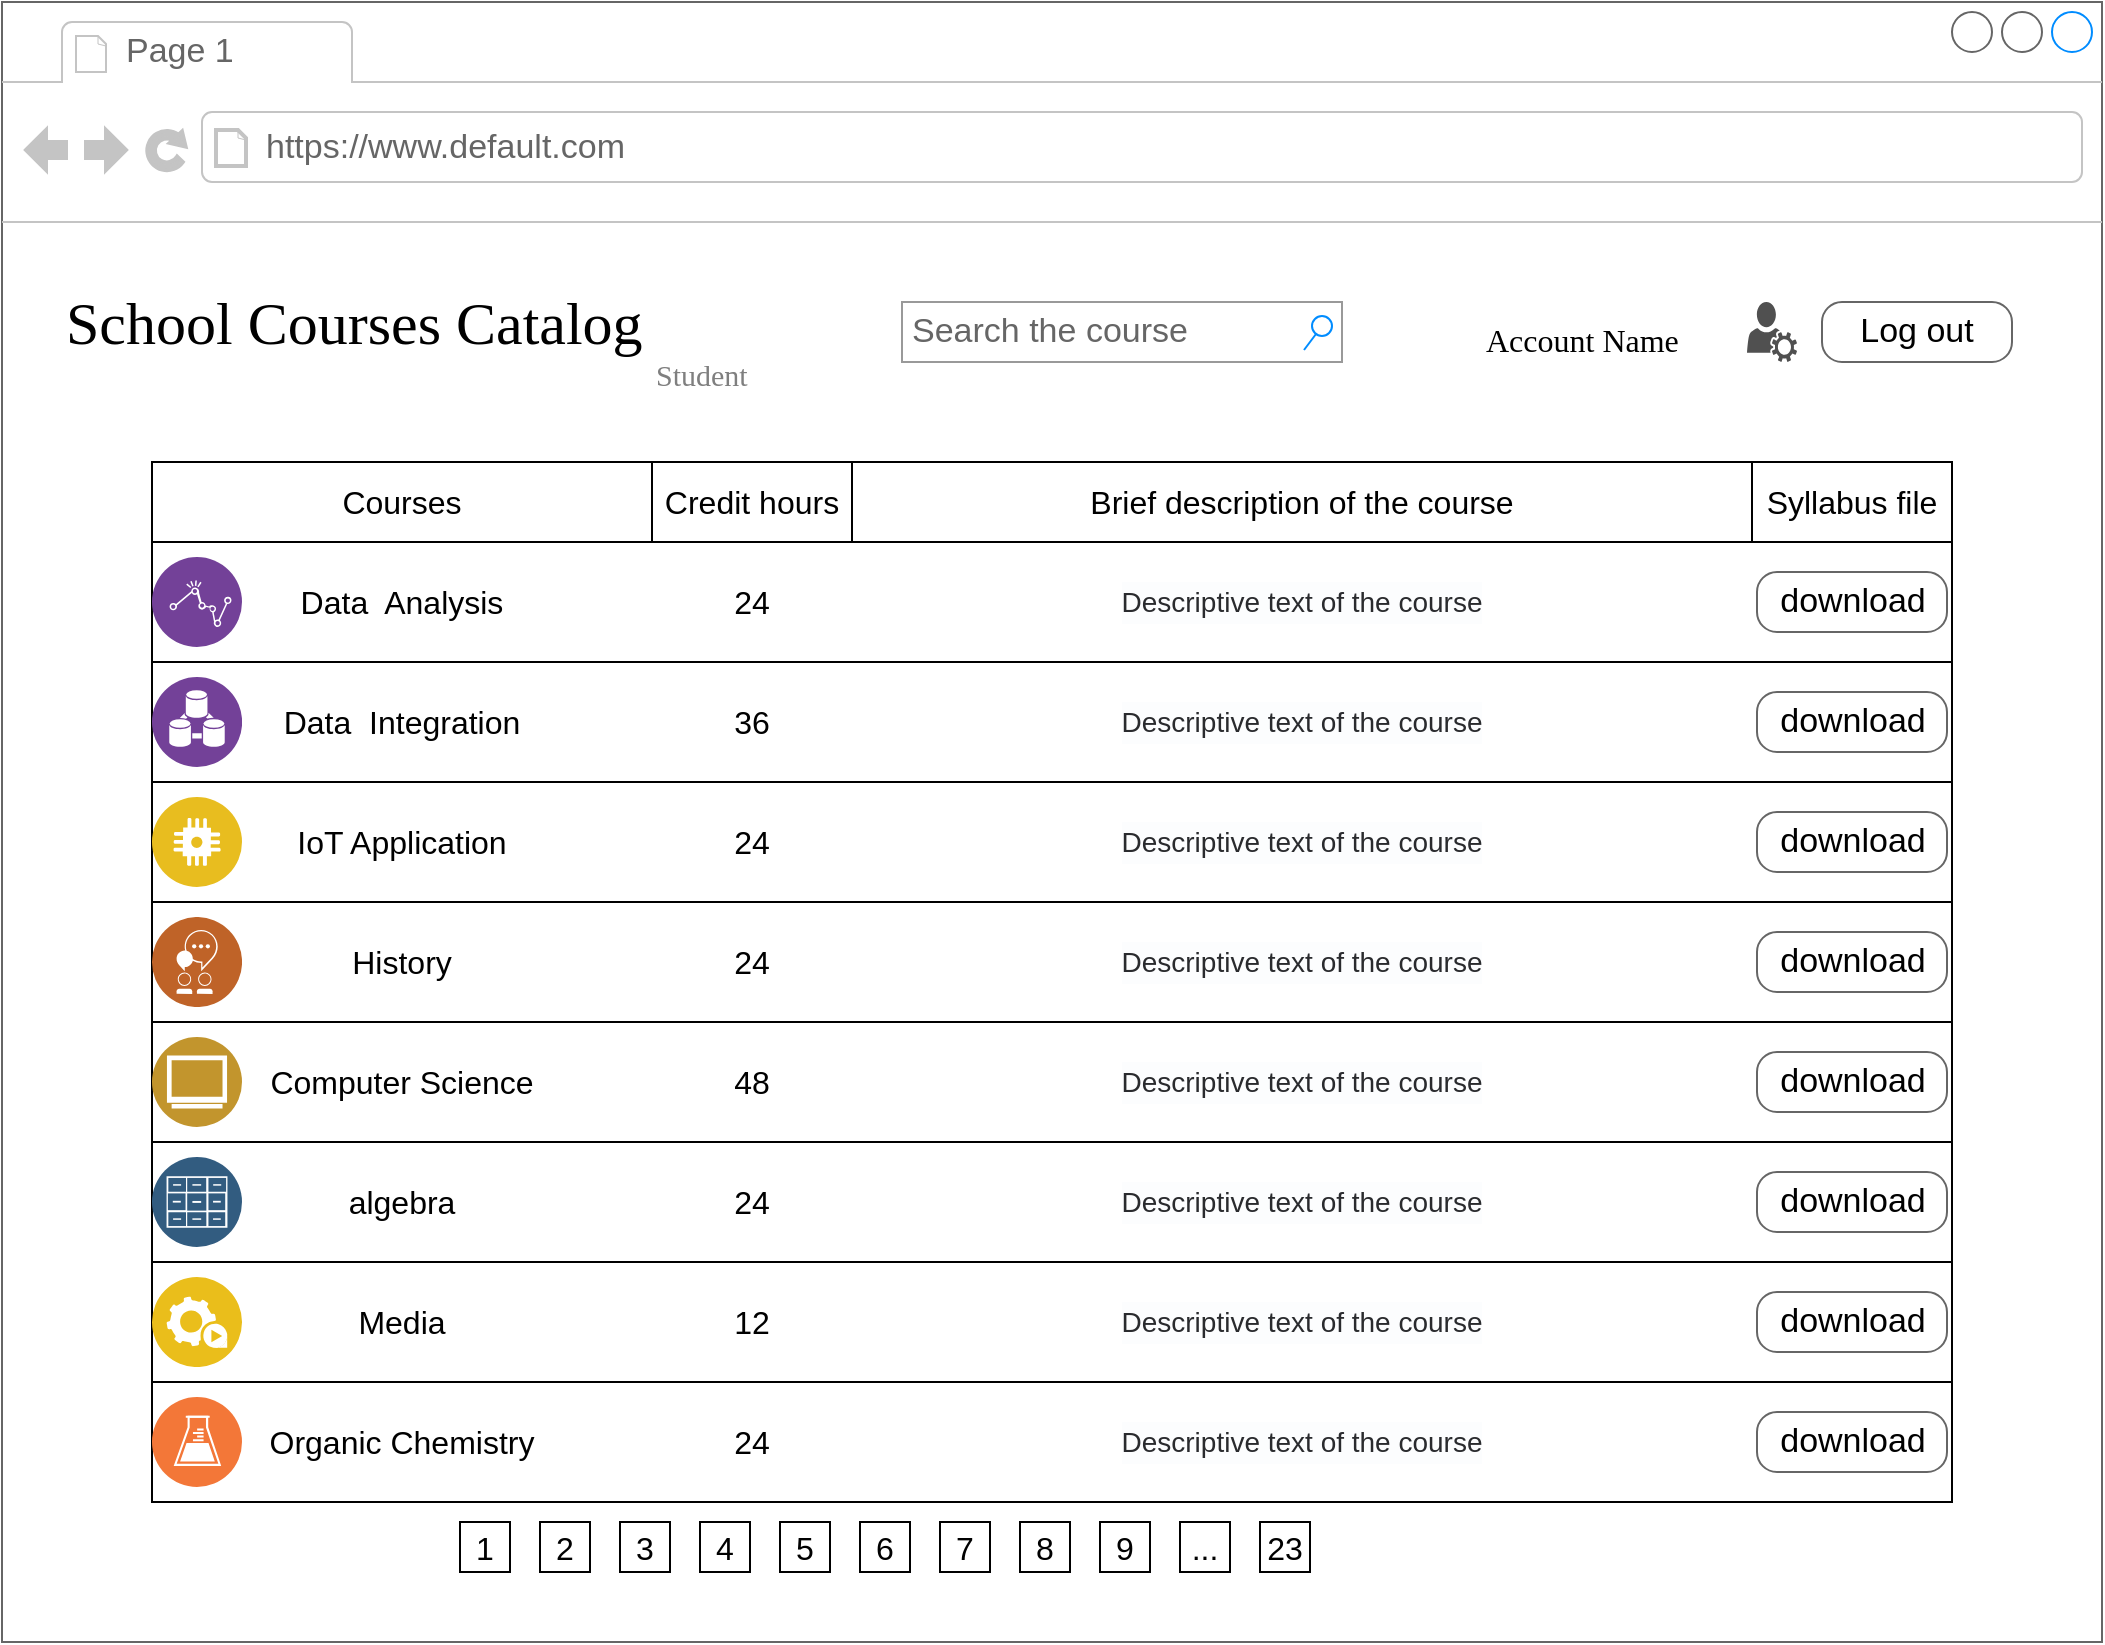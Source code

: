 <mxfile version="17.2.4" type="device"><diagram name="Page-1" id="2cc2dc42-3aac-f2a9-1cec-7a8b7cbee084"><mxGraphModel dx="2863" dy="1778" grid="1" gridSize="10" guides="1" tooltips="1" connect="1" arrows="1" fold="1" page="1" pageScale="1" pageWidth="1100" pageHeight="850" background="#ffffff" math="0" shadow="0"><root><mxCell id="0"/><mxCell id="1" parent="0"/><mxCell id="7026571954dc6520-1" value="" style="strokeWidth=1;shadow=0;dashed=0;align=center;html=1;shape=mxgraph.mockup.containers.browserWindow;rSize=0;strokeColor=#666666;mainText=,;recursiveResize=0;rounded=0;labelBackgroundColor=none;fontFamily=Verdana;fontSize=12;fontStyle=1" parent="1" vertex="1"><mxGeometry x="-250" y="-160" width="1050" height="820" as="geometry"/></mxCell><mxCell id="7026571954dc6520-2" value="Page 1" style="strokeWidth=1;shadow=0;dashed=0;align=center;html=1;shape=mxgraph.mockup.containers.anchor;fontSize=17;fontColor=#666666;align=left;" parent="7026571954dc6520-1" vertex="1"><mxGeometry x="60" y="12" width="110" height="26" as="geometry"/></mxCell><mxCell id="7026571954dc6520-3" value="https://www.default.com" style="strokeWidth=1;shadow=0;dashed=0;align=center;html=1;shape=mxgraph.mockup.containers.anchor;rSize=0;fontSize=17;fontColor=#666666;align=left;" parent="7026571954dc6520-1" vertex="1"><mxGeometry x="130" y="60" width="250" height="26" as="geometry"/></mxCell><mxCell id="7026571954dc6520-4" value="School Courses Catalog" style="text;html=1;points=[];align=left;verticalAlign=top;spacingTop=-4;fontSize=30;fontFamily=Verdana" parent="7026571954dc6520-1" vertex="1"><mxGeometry x="30" y="140" width="340" height="50" as="geometry"/></mxCell><mxCell id="7026571954dc6520-14" value="Search the course" style="strokeWidth=1;shadow=0;dashed=0;align=center;html=1;shape=mxgraph.mockup.forms.searchBox;strokeColor=#999999;mainText=;strokeColor2=#008cff;fontColor=#666666;fontSize=17;align=left;spacingLeft=3;rounded=0;labelBackgroundColor=none;" parent="7026571954dc6520-1" vertex="1"><mxGeometry x="450" y="150" width="220" height="30" as="geometry"/></mxCell><mxCell id="7026571954dc6520-32" value="&lt;font color=&quot;#7F7F7F&quot;&gt;Student&lt;/font&gt;" style="text;html=1;points=[];align=left;verticalAlign=top;spacingTop=-4;fontSize=15;fontFamily=Verdana" parent="7026571954dc6520-1" vertex="1"><mxGeometry x="325" y="175" width="170" height="30" as="geometry"/></mxCell><mxCell id="R5DwCrT8OIlusmbqsXPF-1" value="" style="sketch=0;pointerEvents=1;shadow=0;dashed=0;html=1;strokeColor=none;fillColor=#505050;labelPosition=center;verticalLabelPosition=bottom;verticalAlign=top;outlineConnect=0;align=center;shape=mxgraph.office.users.user_services;" vertex="1" parent="7026571954dc6520-1"><mxGeometry x="872.5" y="150" width="25" height="30" as="geometry"/></mxCell><mxCell id="R5DwCrT8OIlusmbqsXPF-2" value="Log out" style="strokeWidth=1;shadow=0;dashed=0;align=center;html=1;shape=mxgraph.mockup.buttons.button;strokeColor=#666666;mainText=;buttonStyle=round;fontSize=17;fontStyle=0;fillColor=none;whiteSpace=wrap;rounded=0;labelBackgroundColor=none;" vertex="1" parent="7026571954dc6520-1"><mxGeometry x="910" y="150" width="95" height="30" as="geometry"/></mxCell><mxCell id="7026571954dc6520-6" value="&lt;p style=&quot;line-height: 0.3&quot; align=&quot;left&quot;&gt;&lt;font style=&quot;font-size: 16px ; line-height: 0&quot;&gt;Account Name&lt;/font&gt;&lt;/p&gt;" style="text;html=1;points=[];align=left;verticalAlign=top;spacingTop=-4;fontSize=15;fontFamily=Verdana" parent="7026571954dc6520-1" vertex="1"><mxGeometry x="740" y="150" width="170" height="30" as="geometry"/></mxCell><mxCell id="R5DwCrT8OIlusmbqsXPF-17" value="" style="rounded=0;whiteSpace=wrap;html=1;fontSize=16;fontColor=#7F7F7F;" vertex="1" parent="7026571954dc6520-1"><mxGeometry x="75" y="230" width="900" height="40" as="geometry"/></mxCell><mxCell id="R5DwCrT8OIlusmbqsXPF-21" value="Credit hours" style="text;html=1;strokeColor=default;fillColor=none;align=center;verticalAlign=middle;whiteSpace=wrap;rounded=0;fontSize=16;fontColor=#000000;" vertex="1" parent="7026571954dc6520-1"><mxGeometry x="325" y="230" width="100" height="40" as="geometry"/></mxCell><mxCell id="R5DwCrT8OIlusmbqsXPF-22" value="Courses" style="text;html=1;strokeColor=default;fillColor=none;align=center;verticalAlign=middle;whiteSpace=wrap;rounded=0;fontSize=16;fontColor=#000000;" vertex="1" parent="7026571954dc6520-1"><mxGeometry x="75" y="230" width="250" height="40" as="geometry"/></mxCell><mxCell id="R5DwCrT8OIlusmbqsXPF-25" value="Syllabus file" style="text;html=1;align=center;verticalAlign=middle;whiteSpace=wrap;rounded=0;fontSize=16;strokeColor=default;" vertex="1" parent="7026571954dc6520-1"><mxGeometry x="875" y="230" width="100" height="40" as="geometry"/></mxCell><mxCell id="R5DwCrT8OIlusmbqsXPF-23" value="Brief description of the course" style="text;html=1;strokeColor=default;fillColor=none;align=center;verticalAlign=middle;whiteSpace=wrap;rounded=0;fontSize=16;fontColor=#000000;" vertex="1" parent="7026571954dc6520-1"><mxGeometry x="425" y="230" width="450" height="40" as="geometry"/></mxCell><mxCell id="R5DwCrT8OIlusmbqsXPF-31" value="" style="group" vertex="1" connectable="0" parent="7026571954dc6520-1"><mxGeometry x="75" y="270" width="900" height="60" as="geometry"/></mxCell><mxCell id="R5DwCrT8OIlusmbqsXPF-26" value="" style="rounded=0;whiteSpace=wrap;html=1;fontSize=16;fontColor=#000000;strokeColor=default;" vertex="1" parent="R5DwCrT8OIlusmbqsXPF-31"><mxGeometry width="900" height="60" as="geometry"/></mxCell><mxCell id="R5DwCrT8OIlusmbqsXPF-20" value="Data&amp;nbsp; Analysis" style="text;html=1;strokeColor=none;fillColor=none;align=center;verticalAlign=middle;whiteSpace=wrap;rounded=0;fontSize=16;fontColor=#000000;" vertex="1" parent="R5DwCrT8OIlusmbqsXPF-31"><mxGeometry x="10" y="15" width="230" height="30" as="geometry"/></mxCell><mxCell id="R5DwCrT8OIlusmbqsXPF-18" value="" style="aspect=fixed;perimeter=ellipsePerimeter;html=1;align=center;shadow=0;dashed=0;fontColor=#4277BB;labelBackgroundColor=#ffffff;fontSize=12;spacingTop=3;image;image=img/lib/ibm/analytics/analytics.svg;" vertex="1" parent="R5DwCrT8OIlusmbqsXPF-31"><mxGeometry y="7.5" width="45" height="45" as="geometry"/></mxCell><mxCell id="R5DwCrT8OIlusmbqsXPF-24" value="download" style="strokeWidth=1;shadow=0;dashed=0;align=center;html=1;shape=mxgraph.mockup.buttons.button;strokeColor=#666666;mainText=;buttonStyle=round;fontSize=17;fontStyle=0;fillColor=none;whiteSpace=wrap;rounded=0;labelBackgroundColor=none;" vertex="1" parent="R5DwCrT8OIlusmbqsXPF-31"><mxGeometry x="802.5" y="15" width="95" height="30" as="geometry"/></mxCell><mxCell id="R5DwCrT8OIlusmbqsXPF-27" value="24" style="text;html=1;strokeColor=none;fillColor=none;align=center;verticalAlign=middle;whiteSpace=wrap;rounded=0;fontSize=16;fontColor=#000000;" vertex="1" parent="R5DwCrT8OIlusmbqsXPF-31"><mxGeometry x="275" y="15" width="50" height="30" as="geometry"/></mxCell><mxCell id="R5DwCrT8OIlusmbqsXPF-28" value="&lt;ul style=&quot;box-sizing: border-box ; margin: 0px ; padding: 0px ; color: rgb(42 , 43 , 46) ; font-family: &amp;#34;pingfang sc&amp;#34; , &amp;#34;segoe ui&amp;#34; , &amp;#34;arial&amp;#34; , &amp;#34;microsoft yahei&amp;#34; , , , &amp;#34;malgun gothic&amp;#34; , sans-serif ; font-size: 14px ; font-style: normal ; font-weight: 400 ; letter-spacing: normal ; text-indent: 0px ; text-transform: none ; word-spacing: 0px ; background-color: rgb(252 , 253 , 254)&quot;&gt;&lt;li style=&quot;box-sizing: border-box ; margin: 0px ; padding: 0px ; list-style: none&quot;&gt;&lt;p class=&quot;src grammarSection&quot; style=&quot;box-sizing: border-box ; margin: 0px 0px 2px ; padding: 0px ; line-height: 21px ; display: inline ; font-style: normal ; font-weight: 400&quot;&gt;Descriptive text of the course&lt;/p&gt;&lt;/li&gt;&lt;/ul&gt;" style="text;html=1;strokeColor=none;fillColor=none;align=center;verticalAlign=middle;whiteSpace=wrap;rounded=0;fontSize=16;fontColor=#000000;" vertex="1" parent="R5DwCrT8OIlusmbqsXPF-31"><mxGeometry x="450" y="15" width="250" height="30" as="geometry"/></mxCell><mxCell id="R5DwCrT8OIlusmbqsXPF-32" value="" style="group" vertex="1" connectable="0" parent="7026571954dc6520-1"><mxGeometry x="75" y="330" width="900" height="60" as="geometry"/></mxCell><mxCell id="R5DwCrT8OIlusmbqsXPF-33" value="" style="rounded=0;whiteSpace=wrap;html=1;fontSize=16;fontColor=#000000;strokeColor=default;" vertex="1" parent="R5DwCrT8OIlusmbqsXPF-32"><mxGeometry width="900" height="60" as="geometry"/></mxCell><mxCell id="R5DwCrT8OIlusmbqsXPF-34" value="Data&amp;nbsp; Integration" style="text;html=1;strokeColor=none;fillColor=none;align=center;verticalAlign=middle;whiteSpace=wrap;rounded=0;fontSize=16;fontColor=#000000;" vertex="1" parent="R5DwCrT8OIlusmbqsXPF-32"><mxGeometry x="10" y="15" width="230" height="30" as="geometry"/></mxCell><mxCell id="R5DwCrT8OIlusmbqsXPF-36" value="download" style="strokeWidth=1;shadow=0;dashed=0;align=center;html=1;shape=mxgraph.mockup.buttons.button;strokeColor=#666666;mainText=;buttonStyle=round;fontSize=17;fontStyle=0;fillColor=none;whiteSpace=wrap;rounded=0;labelBackgroundColor=none;" vertex="1" parent="R5DwCrT8OIlusmbqsXPF-32"><mxGeometry x="802.5" y="15" width="95" height="30" as="geometry"/></mxCell><mxCell id="R5DwCrT8OIlusmbqsXPF-37" value="36" style="text;html=1;strokeColor=none;fillColor=none;align=center;verticalAlign=middle;whiteSpace=wrap;rounded=0;fontSize=16;fontColor=#000000;" vertex="1" parent="R5DwCrT8OIlusmbqsXPF-32"><mxGeometry x="275" y="15" width="50" height="30" as="geometry"/></mxCell><mxCell id="R5DwCrT8OIlusmbqsXPF-38" value="&lt;ul style=&quot;box-sizing: border-box ; margin: 0px ; padding: 0px ; color: rgb(42 , 43 , 46) ; font-family: &amp;#34;pingfang sc&amp;#34; , &amp;#34;segoe ui&amp;#34; , &amp;#34;arial&amp;#34; , &amp;#34;microsoft yahei&amp;#34; , , , &amp;#34;malgun gothic&amp;#34; , sans-serif ; font-size: 14px ; font-style: normal ; font-weight: 400 ; letter-spacing: normal ; text-indent: 0px ; text-transform: none ; word-spacing: 0px ; background-color: rgb(252 , 253 , 254)&quot;&gt;&lt;li style=&quot;box-sizing: border-box ; margin: 0px ; padding: 0px ; list-style: none&quot;&gt;&lt;p class=&quot;src grammarSection&quot; style=&quot;box-sizing: border-box ; margin: 0px 0px 2px ; padding: 0px ; line-height: 21px ; display: inline ; font-style: normal ; font-weight: 400&quot;&gt;Descriptive text of the course&lt;/p&gt;&lt;/li&gt;&lt;/ul&gt;" style="text;html=1;strokeColor=none;fillColor=none;align=center;verticalAlign=middle;whiteSpace=wrap;rounded=0;fontSize=16;fontColor=#000000;" vertex="1" parent="R5DwCrT8OIlusmbqsXPF-32"><mxGeometry x="450" y="15" width="250" height="30" as="geometry"/></mxCell><mxCell id="R5DwCrT8OIlusmbqsXPF-89" value="" style="aspect=fixed;perimeter=ellipsePerimeter;html=1;align=center;shadow=0;dashed=0;fontColor=#4277BB;labelBackgroundColor=#ffffff;fontSize=12;spacingTop=3;image;image=img/lib/ibm/analytics/data_integration.svg;strokeColor=default;" vertex="1" parent="R5DwCrT8OIlusmbqsXPF-32"><mxGeometry y="7.5" width="45" height="45" as="geometry"/></mxCell><mxCell id="R5DwCrT8OIlusmbqsXPF-47" value="" style="group" vertex="1" connectable="0" parent="7026571954dc6520-1"><mxGeometry x="75" y="390" width="900" height="60" as="geometry"/></mxCell><mxCell id="R5DwCrT8OIlusmbqsXPF-48" value="" style="rounded=0;whiteSpace=wrap;html=1;fontSize=16;fontColor=#000000;strokeColor=default;" vertex="1" parent="R5DwCrT8OIlusmbqsXPF-47"><mxGeometry width="900" height="60" as="geometry"/></mxCell><mxCell id="R5DwCrT8OIlusmbqsXPF-49" value="IoT Application" style="text;html=1;strokeColor=none;fillColor=none;align=center;verticalAlign=middle;whiteSpace=wrap;rounded=0;fontSize=16;fontColor=#000000;" vertex="1" parent="R5DwCrT8OIlusmbqsXPF-47"><mxGeometry x="10" y="15" width="230" height="30" as="geometry"/></mxCell><mxCell id="R5DwCrT8OIlusmbqsXPF-51" value="download" style="strokeWidth=1;shadow=0;dashed=0;align=center;html=1;shape=mxgraph.mockup.buttons.button;strokeColor=#666666;mainText=;buttonStyle=round;fontSize=17;fontStyle=0;fillColor=none;whiteSpace=wrap;rounded=0;labelBackgroundColor=none;" vertex="1" parent="R5DwCrT8OIlusmbqsXPF-47"><mxGeometry x="802.5" y="15" width="95" height="30" as="geometry"/></mxCell><mxCell id="R5DwCrT8OIlusmbqsXPF-52" value="24" style="text;html=1;strokeColor=none;fillColor=none;align=center;verticalAlign=middle;whiteSpace=wrap;rounded=0;fontSize=16;fontColor=#000000;" vertex="1" parent="R5DwCrT8OIlusmbqsXPF-47"><mxGeometry x="275" y="15" width="50" height="30" as="geometry"/></mxCell><mxCell id="R5DwCrT8OIlusmbqsXPF-53" value="&lt;ul style=&quot;box-sizing: border-box ; margin: 0px ; padding: 0px ; color: rgb(42 , 43 , 46) ; font-family: &amp;#34;pingfang sc&amp;#34; , &amp;#34;segoe ui&amp;#34; , &amp;#34;arial&amp;#34; , &amp;#34;microsoft yahei&amp;#34; , , , &amp;#34;malgun gothic&amp;#34; , sans-serif ; font-size: 14px ; font-style: normal ; font-weight: 400 ; letter-spacing: normal ; text-indent: 0px ; text-transform: none ; word-spacing: 0px ; background-color: rgb(252 , 253 , 254)&quot;&gt;&lt;li style=&quot;box-sizing: border-box ; margin: 0px ; padding: 0px ; list-style: none&quot;&gt;&lt;p class=&quot;src grammarSection&quot; style=&quot;box-sizing: border-box ; margin: 0px 0px 2px ; padding: 0px ; line-height: 21px ; display: inline ; font-style: normal ; font-weight: 400&quot;&gt;Descriptive text of the course&lt;/p&gt;&lt;/li&gt;&lt;/ul&gt;" style="text;html=1;strokeColor=none;fillColor=none;align=center;verticalAlign=middle;whiteSpace=wrap;rounded=0;fontSize=16;fontColor=#000000;" vertex="1" parent="R5DwCrT8OIlusmbqsXPF-47"><mxGeometry x="450" y="15" width="250" height="30" as="geometry"/></mxCell><mxCell id="R5DwCrT8OIlusmbqsXPF-91" value="" style="aspect=fixed;perimeter=ellipsePerimeter;html=1;align=center;shadow=0;dashed=0;fontColor=#4277BB;labelBackgroundColor=#ffffff;fontSize=12;spacingTop=3;image;image=img/lib/ibm/applications/iot_application.svg;strokeColor=default;" vertex="1" parent="R5DwCrT8OIlusmbqsXPF-47"><mxGeometry y="7.5" width="45" height="45" as="geometry"/></mxCell><mxCell id="R5DwCrT8OIlusmbqsXPF-54" value="" style="group" vertex="1" connectable="0" parent="7026571954dc6520-1"><mxGeometry x="75" y="450" width="900" height="60" as="geometry"/></mxCell><mxCell id="R5DwCrT8OIlusmbqsXPF-55" value="" style="rounded=0;whiteSpace=wrap;html=1;fontSize=16;fontColor=#000000;strokeColor=default;" vertex="1" parent="R5DwCrT8OIlusmbqsXPF-54"><mxGeometry width="900" height="60" as="geometry"/></mxCell><mxCell id="R5DwCrT8OIlusmbqsXPF-56" value="History" style="text;html=1;strokeColor=none;fillColor=none;align=center;verticalAlign=middle;whiteSpace=wrap;rounded=0;fontSize=16;fontColor=#000000;" vertex="1" parent="R5DwCrT8OIlusmbqsXPF-54"><mxGeometry x="10" y="15" width="230" height="30" as="geometry"/></mxCell><mxCell id="R5DwCrT8OIlusmbqsXPF-58" value="download" style="strokeWidth=1;shadow=0;dashed=0;align=center;html=1;shape=mxgraph.mockup.buttons.button;strokeColor=#666666;mainText=;buttonStyle=round;fontSize=17;fontStyle=0;fillColor=none;whiteSpace=wrap;rounded=0;labelBackgroundColor=none;" vertex="1" parent="R5DwCrT8OIlusmbqsXPF-54"><mxGeometry x="802.5" y="15" width="95" height="30" as="geometry"/></mxCell><mxCell id="R5DwCrT8OIlusmbqsXPF-59" value="24" style="text;html=1;strokeColor=none;fillColor=none;align=center;verticalAlign=middle;whiteSpace=wrap;rounded=0;fontSize=16;fontColor=#000000;" vertex="1" parent="R5DwCrT8OIlusmbqsXPF-54"><mxGeometry x="275" y="15" width="50" height="30" as="geometry"/></mxCell><mxCell id="R5DwCrT8OIlusmbqsXPF-60" value="&lt;ul style=&quot;box-sizing: border-box ; margin: 0px ; padding: 0px ; color: rgb(42 , 43 , 46) ; font-family: &amp;#34;pingfang sc&amp;#34; , &amp;#34;segoe ui&amp;#34; , &amp;#34;arial&amp;#34; , &amp;#34;microsoft yahei&amp;#34; , , , &amp;#34;malgun gothic&amp;#34; , sans-serif ; font-size: 14px ; font-style: normal ; font-weight: 400 ; letter-spacing: normal ; text-indent: 0px ; text-transform: none ; word-spacing: 0px ; background-color: rgb(252 , 253 , 254)&quot;&gt;&lt;li style=&quot;box-sizing: border-box ; margin: 0px ; padding: 0px ; list-style: none&quot;&gt;&lt;p class=&quot;src grammarSection&quot; style=&quot;box-sizing: border-box ; margin: 0px 0px 2px ; padding: 0px ; line-height: 21px ; display: inline ; font-style: normal ; font-weight: 400&quot;&gt;Descriptive text of the course&lt;/p&gt;&lt;/li&gt;&lt;/ul&gt;" style="text;html=1;strokeColor=none;fillColor=none;align=center;verticalAlign=middle;whiteSpace=wrap;rounded=0;fontSize=16;fontColor=#000000;" vertex="1" parent="R5DwCrT8OIlusmbqsXPF-54"><mxGeometry x="450" y="15" width="250" height="30" as="geometry"/></mxCell><mxCell id="R5DwCrT8OIlusmbqsXPF-94" value="" style="aspect=fixed;perimeter=ellipsePerimeter;html=1;align=center;shadow=0;dashed=0;fontColor=#4277BB;labelBackgroundColor=#ffffff;fontSize=12;spacingTop=3;image;image=img/lib/ibm/social/live_collaboration.svg;strokeColor=default;" vertex="1" parent="R5DwCrT8OIlusmbqsXPF-54"><mxGeometry y="7.5" width="45" height="45" as="geometry"/></mxCell><mxCell id="R5DwCrT8OIlusmbqsXPF-61" value="" style="group" vertex="1" connectable="0" parent="7026571954dc6520-1"><mxGeometry x="75" y="510" width="900" height="60" as="geometry"/></mxCell><mxCell id="R5DwCrT8OIlusmbqsXPF-62" value="" style="rounded=0;whiteSpace=wrap;html=1;fontSize=16;fontColor=#000000;strokeColor=default;" vertex="1" parent="R5DwCrT8OIlusmbqsXPF-61"><mxGeometry width="900" height="60" as="geometry"/></mxCell><mxCell id="R5DwCrT8OIlusmbqsXPF-63" value="Computer Science" style="text;html=1;strokeColor=none;fillColor=none;align=center;verticalAlign=middle;whiteSpace=wrap;rounded=0;fontSize=16;fontColor=#000000;" vertex="1" parent="R5DwCrT8OIlusmbqsXPF-61"><mxGeometry x="10" y="15" width="230" height="30" as="geometry"/></mxCell><mxCell id="R5DwCrT8OIlusmbqsXPF-65" value="download" style="strokeWidth=1;shadow=0;dashed=0;align=center;html=1;shape=mxgraph.mockup.buttons.button;strokeColor=#666666;mainText=;buttonStyle=round;fontSize=17;fontStyle=0;fillColor=none;whiteSpace=wrap;rounded=0;labelBackgroundColor=none;" vertex="1" parent="R5DwCrT8OIlusmbqsXPF-61"><mxGeometry x="802.5" y="15" width="95" height="30" as="geometry"/></mxCell><mxCell id="R5DwCrT8OIlusmbqsXPF-66" value="48" style="text;html=1;strokeColor=none;fillColor=none;align=center;verticalAlign=middle;whiteSpace=wrap;rounded=0;fontSize=16;fontColor=#000000;" vertex="1" parent="R5DwCrT8OIlusmbqsXPF-61"><mxGeometry x="275" y="15" width="50" height="30" as="geometry"/></mxCell><mxCell id="R5DwCrT8OIlusmbqsXPF-67" value="&lt;ul style=&quot;box-sizing: border-box ; margin: 0px ; padding: 0px ; color: rgb(42 , 43 , 46) ; font-family: &amp;#34;pingfang sc&amp;#34; , &amp;#34;segoe ui&amp;#34; , &amp;#34;arial&amp;#34; , &amp;#34;microsoft yahei&amp;#34; , , , &amp;#34;malgun gothic&amp;#34; , sans-serif ; font-size: 14px ; font-style: normal ; font-weight: 400 ; letter-spacing: normal ; text-indent: 0px ; text-transform: none ; word-spacing: 0px ; background-color: rgb(252 , 253 , 254)&quot;&gt;&lt;li style=&quot;box-sizing: border-box ; margin: 0px ; padding: 0px ; list-style: none&quot;&gt;&lt;p class=&quot;src grammarSection&quot; style=&quot;box-sizing: border-box ; margin: 0px 0px 2px ; padding: 0px ; line-height: 21px ; display: inline ; font-style: normal ; font-weight: 400&quot;&gt;Descriptive text of the course&lt;/p&gt;&lt;/li&gt;&lt;/ul&gt;" style="text;html=1;strokeColor=none;fillColor=none;align=center;verticalAlign=middle;whiteSpace=wrap;rounded=0;fontSize=16;fontColor=#000000;" vertex="1" parent="R5DwCrT8OIlusmbqsXPF-61"><mxGeometry x="450" y="15" width="250" height="30" as="geometry"/></mxCell><mxCell id="R5DwCrT8OIlusmbqsXPF-95" value="" style="aspect=fixed;perimeter=ellipsePerimeter;html=1;align=center;shadow=0;dashed=0;fontColor=#4277BB;labelBackgroundColor=#ffffff;fontSize=12;spacingTop=3;image;image=img/lib/ibm/users/browser.svg;strokeColor=default;" vertex="1" parent="R5DwCrT8OIlusmbqsXPF-61"><mxGeometry y="7.5" width="45" height="45" as="geometry"/></mxCell><mxCell id="R5DwCrT8OIlusmbqsXPF-68" value="" style="group" vertex="1" connectable="0" parent="7026571954dc6520-1"><mxGeometry x="75" y="570" width="900" height="60" as="geometry"/></mxCell><mxCell id="R5DwCrT8OIlusmbqsXPF-69" value="" style="rounded=0;whiteSpace=wrap;html=1;fontSize=16;fontColor=#000000;strokeColor=default;" vertex="1" parent="R5DwCrT8OIlusmbqsXPF-68"><mxGeometry width="900" height="60" as="geometry"/></mxCell><mxCell id="R5DwCrT8OIlusmbqsXPF-70" value="algebra&lt;br/&gt;" style="text;html=1;strokeColor=none;fillColor=none;align=center;verticalAlign=middle;whiteSpace=wrap;rounded=0;fontSize=16;fontColor=#000000;" vertex="1" parent="R5DwCrT8OIlusmbqsXPF-68"><mxGeometry x="10" y="15" width="230" height="30" as="geometry"/></mxCell><mxCell id="R5DwCrT8OIlusmbqsXPF-72" value="download" style="strokeWidth=1;shadow=0;dashed=0;align=center;html=1;shape=mxgraph.mockup.buttons.button;strokeColor=#666666;mainText=;buttonStyle=round;fontSize=17;fontStyle=0;fillColor=none;whiteSpace=wrap;rounded=0;labelBackgroundColor=none;" vertex="1" parent="R5DwCrT8OIlusmbqsXPF-68"><mxGeometry x="802.5" y="15" width="95" height="30" as="geometry"/></mxCell><mxCell id="R5DwCrT8OIlusmbqsXPF-73" value="24" style="text;html=1;strokeColor=none;fillColor=none;align=center;verticalAlign=middle;whiteSpace=wrap;rounded=0;fontSize=16;fontColor=#000000;" vertex="1" parent="R5DwCrT8OIlusmbqsXPF-68"><mxGeometry x="275" y="15" width="50" height="30" as="geometry"/></mxCell><mxCell id="R5DwCrT8OIlusmbqsXPF-74" value="&lt;ul style=&quot;box-sizing: border-box ; margin: 0px ; padding: 0px ; color: rgb(42 , 43 , 46) ; font-family: &amp;#34;pingfang sc&amp;#34; , &amp;#34;segoe ui&amp;#34; , &amp;#34;arial&amp;#34; , &amp;#34;microsoft yahei&amp;#34; , , , &amp;#34;malgun gothic&amp;#34; , sans-serif ; font-size: 14px ; font-style: normal ; font-weight: 400 ; letter-spacing: normal ; text-indent: 0px ; text-transform: none ; word-spacing: 0px ; background-color: rgb(252 , 253 , 254)&quot;&gt;&lt;li style=&quot;box-sizing: border-box ; margin: 0px ; padding: 0px ; list-style: none&quot;&gt;&lt;p class=&quot;src grammarSection&quot; style=&quot;box-sizing: border-box ; margin: 0px 0px 2px ; padding: 0px ; line-height: 21px ; display: inline ; font-style: normal ; font-weight: 400&quot;&gt;Descriptive text of the course&lt;/p&gt;&lt;/li&gt;&lt;/ul&gt;" style="text;html=1;strokeColor=none;fillColor=none;align=center;verticalAlign=middle;whiteSpace=wrap;rounded=0;fontSize=16;fontColor=#000000;" vertex="1" parent="R5DwCrT8OIlusmbqsXPF-68"><mxGeometry x="450" y="15" width="250" height="30" as="geometry"/></mxCell><mxCell id="R5DwCrT8OIlusmbqsXPF-97" value="" style="aspect=fixed;perimeter=ellipsePerimeter;html=1;align=center;shadow=0;dashed=0;fontColor=#4277BB;labelBackgroundColor=#ffffff;fontSize=12;spacingTop=3;image;image=img/lib/ibm/data/file_repository.svg;strokeColor=default;" vertex="1" parent="R5DwCrT8OIlusmbqsXPF-68"><mxGeometry y="7.5" width="45" height="45" as="geometry"/></mxCell><mxCell id="R5DwCrT8OIlusmbqsXPF-75" value="" style="group" vertex="1" connectable="0" parent="7026571954dc6520-1"><mxGeometry x="75" y="630" width="900" height="60" as="geometry"/></mxCell><mxCell id="R5DwCrT8OIlusmbqsXPF-76" value="" style="rounded=0;whiteSpace=wrap;html=1;fontSize=16;fontColor=#000000;strokeColor=default;" vertex="1" parent="R5DwCrT8OIlusmbqsXPF-75"><mxGeometry width="900" height="60" as="geometry"/></mxCell><mxCell id="R5DwCrT8OIlusmbqsXPF-77" value="Media" style="text;html=1;strokeColor=none;fillColor=none;align=center;verticalAlign=middle;whiteSpace=wrap;rounded=0;fontSize=16;fontColor=#000000;" vertex="1" parent="R5DwCrT8OIlusmbqsXPF-75"><mxGeometry x="10" y="15" width="230" height="30" as="geometry"/></mxCell><mxCell id="R5DwCrT8OIlusmbqsXPF-79" value="download" style="strokeWidth=1;shadow=0;dashed=0;align=center;html=1;shape=mxgraph.mockup.buttons.button;strokeColor=#666666;mainText=;buttonStyle=round;fontSize=17;fontStyle=0;fillColor=none;whiteSpace=wrap;rounded=0;labelBackgroundColor=none;" vertex="1" parent="R5DwCrT8OIlusmbqsXPF-75"><mxGeometry x="802.5" y="15" width="95" height="30" as="geometry"/></mxCell><mxCell id="R5DwCrT8OIlusmbqsXPF-80" value="12" style="text;html=1;strokeColor=none;fillColor=none;align=center;verticalAlign=middle;whiteSpace=wrap;rounded=0;fontSize=16;fontColor=#000000;" vertex="1" parent="R5DwCrT8OIlusmbqsXPF-75"><mxGeometry x="275" y="15" width="50" height="30" as="geometry"/></mxCell><mxCell id="R5DwCrT8OIlusmbqsXPF-81" value="&lt;ul style=&quot;box-sizing: border-box ; margin: 0px ; padding: 0px ; color: rgb(42 , 43 , 46) ; font-family: &amp;#34;pingfang sc&amp;#34; , &amp;#34;segoe ui&amp;#34; , &amp;#34;arial&amp;#34; , &amp;#34;microsoft yahei&amp;#34; , , , &amp;#34;malgun gothic&amp;#34; , sans-serif ; font-size: 14px ; font-style: normal ; font-weight: 400 ; letter-spacing: normal ; text-indent: 0px ; text-transform: none ; word-spacing: 0px ; background-color: rgb(252 , 253 , 254)&quot;&gt;&lt;li style=&quot;box-sizing: border-box ; margin: 0px ; padding: 0px ; list-style: none&quot;&gt;&lt;p class=&quot;src grammarSection&quot; style=&quot;box-sizing: border-box ; margin: 0px 0px 2px ; padding: 0px ; line-height: 21px ; display: inline ; font-style: normal ; font-weight: 400&quot;&gt;Descriptive text of the course&lt;/p&gt;&lt;/li&gt;&lt;/ul&gt;" style="text;html=1;strokeColor=none;fillColor=none;align=center;verticalAlign=middle;whiteSpace=wrap;rounded=0;fontSize=16;fontColor=#000000;" vertex="1" parent="R5DwCrT8OIlusmbqsXPF-75"><mxGeometry x="450" y="15" width="250" height="30" as="geometry"/></mxCell><mxCell id="R5DwCrT8OIlusmbqsXPF-98" value="" style="aspect=fixed;perimeter=ellipsePerimeter;html=1;align=center;shadow=0;dashed=0;fontColor=#4277BB;labelBackgroundColor=#ffffff;fontSize=12;spacingTop=3;image;image=img/lib/ibm/applications/automation_tools.svg;strokeColor=default;" vertex="1" parent="R5DwCrT8OIlusmbqsXPF-75"><mxGeometry y="7.5" width="45" height="45" as="geometry"/></mxCell><mxCell id="R5DwCrT8OIlusmbqsXPF-82" value="" style="group" vertex="1" connectable="0" parent="7026571954dc6520-1"><mxGeometry x="75" y="690" width="900" height="60" as="geometry"/></mxCell><mxCell id="R5DwCrT8OIlusmbqsXPF-83" value="" style="rounded=0;whiteSpace=wrap;html=1;fontSize=16;fontColor=#000000;strokeColor=default;" vertex="1" parent="R5DwCrT8OIlusmbqsXPF-82"><mxGeometry width="900" height="60" as="geometry"/></mxCell><mxCell id="R5DwCrT8OIlusmbqsXPF-84" value="Organic Chemistry" style="text;html=1;strokeColor=none;fillColor=none;align=center;verticalAlign=middle;whiteSpace=wrap;rounded=0;fontSize=16;fontColor=#000000;" vertex="1" parent="R5DwCrT8OIlusmbqsXPF-82"><mxGeometry x="10" y="15" width="230" height="30" as="geometry"/></mxCell><mxCell id="R5DwCrT8OIlusmbqsXPF-86" value="download" style="strokeWidth=1;shadow=0;dashed=0;align=center;html=1;shape=mxgraph.mockup.buttons.button;strokeColor=#666666;mainText=;buttonStyle=round;fontSize=17;fontStyle=0;fillColor=none;whiteSpace=wrap;rounded=0;labelBackgroundColor=none;" vertex="1" parent="R5DwCrT8OIlusmbqsXPF-82"><mxGeometry x="802.5" y="15" width="95" height="30" as="geometry"/></mxCell><mxCell id="R5DwCrT8OIlusmbqsXPF-87" value="24" style="text;html=1;strokeColor=none;fillColor=none;align=center;verticalAlign=middle;whiteSpace=wrap;rounded=0;fontSize=16;fontColor=#000000;" vertex="1" parent="R5DwCrT8OIlusmbqsXPF-82"><mxGeometry x="275" y="15" width="50" height="30" as="geometry"/></mxCell><mxCell id="R5DwCrT8OIlusmbqsXPF-88" value="&lt;ul style=&quot;box-sizing: border-box ; margin: 0px ; padding: 0px ; color: rgb(42 , 43 , 46) ; font-family: &amp;#34;pingfang sc&amp;#34; , &amp;#34;segoe ui&amp;#34; , &amp;#34;arial&amp;#34; , &amp;#34;microsoft yahei&amp;#34; , , , &amp;#34;malgun gothic&amp;#34; , sans-serif ; font-size: 14px ; font-style: normal ; font-weight: 400 ; letter-spacing: normal ; text-indent: 0px ; text-transform: none ; word-spacing: 0px ; background-color: rgb(252 , 253 , 254)&quot;&gt;&lt;li style=&quot;box-sizing: border-box ; margin: 0px ; padding: 0px ; list-style: none&quot;&gt;&lt;p class=&quot;src grammarSection&quot; style=&quot;box-sizing: border-box ; margin: 0px 0px 2px ; padding: 0px ; line-height: 21px ; display: inline ; font-style: normal ; font-weight: 400&quot;&gt;Descriptive text of the course&lt;/p&gt;&lt;/li&gt;&lt;/ul&gt;" style="text;html=1;strokeColor=none;fillColor=none;align=center;verticalAlign=middle;whiteSpace=wrap;rounded=0;fontSize=16;fontColor=#000000;" vertex="1" parent="R5DwCrT8OIlusmbqsXPF-82"><mxGeometry x="450" y="15" width="250" height="30" as="geometry"/></mxCell><mxCell id="R5DwCrT8OIlusmbqsXPF-99" value="" style="aspect=fixed;perimeter=ellipsePerimeter;html=1;align=center;shadow=0;dashed=0;fontColor=#4277BB;labelBackgroundColor=#ffffff;fontSize=12;spacingTop=3;image;image=img/lib/ibm/devops/continuous_testing.svg;strokeColor=default;" vertex="1" parent="R5DwCrT8OIlusmbqsXPF-82"><mxGeometry y="7.5" width="45" height="45" as="geometry"/></mxCell><mxCell id="R5DwCrT8OIlusmbqsXPF-100" value="1" style="rounded=0;whiteSpace=wrap;html=1;fontSize=16;fontColor=#000000;strokeColor=default;aspect=fixed;" vertex="1" parent="7026571954dc6520-1"><mxGeometry x="229" y="760" width="25" height="25" as="geometry"/></mxCell><mxCell id="R5DwCrT8OIlusmbqsXPF-101" value="2" style="rounded=0;whiteSpace=wrap;html=1;fontSize=16;fontColor=#000000;strokeColor=default;aspect=fixed;" vertex="1" parent="7026571954dc6520-1"><mxGeometry x="269" y="760" width="25" height="25" as="geometry"/></mxCell><mxCell id="R5DwCrT8OIlusmbqsXPF-102" value="3" style="rounded=0;whiteSpace=wrap;html=1;fontSize=16;fontColor=#000000;strokeColor=default;aspect=fixed;" vertex="1" parent="7026571954dc6520-1"><mxGeometry x="309" y="760" width="25" height="25" as="geometry"/></mxCell><mxCell id="R5DwCrT8OIlusmbqsXPF-109" value="5" style="rounded=0;whiteSpace=wrap;html=1;fontSize=16;fontColor=#000000;strokeColor=default;aspect=fixed;" vertex="1" parent="7026571954dc6520-1"><mxGeometry x="389" y="760" width="25" height="25" as="geometry"/></mxCell><mxCell id="R5DwCrT8OIlusmbqsXPF-108" value="7" style="rounded=0;whiteSpace=wrap;html=1;fontSize=16;fontColor=#000000;strokeColor=default;aspect=fixed;" vertex="1" parent="7026571954dc6520-1"><mxGeometry x="469" y="760" width="25" height="25" as="geometry"/></mxCell><mxCell id="R5DwCrT8OIlusmbqsXPF-110" value="8" style="rounded=0;whiteSpace=wrap;html=1;fontSize=16;fontColor=#000000;strokeColor=default;aspect=fixed;" vertex="1" parent="7026571954dc6520-1"><mxGeometry x="509" y="760" width="25" height="25" as="geometry"/></mxCell><mxCell id="R5DwCrT8OIlusmbqsXPF-107" value="9" style="rounded=0;whiteSpace=wrap;html=1;fontSize=16;fontColor=#000000;strokeColor=default;aspect=fixed;" vertex="1" parent="7026571954dc6520-1"><mxGeometry x="549" y="760" width="25" height="25" as="geometry"/></mxCell><mxCell id="R5DwCrT8OIlusmbqsXPF-106" value="&lt;div&gt;...&lt;/div&gt;" style="rounded=0;whiteSpace=wrap;html=1;fontSize=16;fontColor=#000000;strokeColor=default;aspect=fixed;" vertex="1" parent="7026571954dc6520-1"><mxGeometry x="589" y="760" width="25" height="25" as="geometry"/></mxCell><mxCell id="R5DwCrT8OIlusmbqsXPF-105" value="6" style="rounded=0;whiteSpace=wrap;html=1;fontSize=16;fontColor=#000000;strokeColor=default;aspect=fixed;" vertex="1" parent="7026571954dc6520-1"><mxGeometry x="429" y="760" width="25" height="25" as="geometry"/></mxCell><mxCell id="R5DwCrT8OIlusmbqsXPF-104" value="4" style="rounded=0;whiteSpace=wrap;html=1;fontSize=16;fontColor=#000000;strokeColor=default;aspect=fixed;" vertex="1" parent="7026571954dc6520-1"><mxGeometry x="349" y="760" width="25" height="25" as="geometry"/></mxCell><mxCell id="R5DwCrT8OIlusmbqsXPF-112" value="23" style="rounded=0;whiteSpace=wrap;html=1;fontSize=16;fontColor=#000000;strokeColor=default;aspect=fixed;" vertex="1" parent="7026571954dc6520-1"><mxGeometry x="629" y="760" width="25" height="25" as="geometry"/></mxCell></root></mxGraphModel></diagram></mxfile>